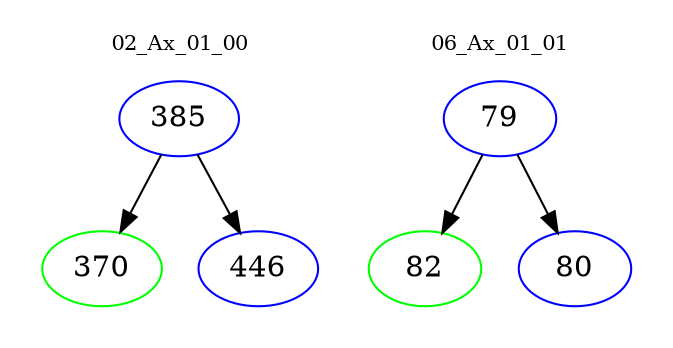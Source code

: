 digraph{
subgraph cluster_0 {
color = white
label = "02_Ax_01_00";
fontsize=10;
T0_385 [label="385", color="blue"]
T0_385 -> T0_370 [color="black"]
T0_370 [label="370", color="green"]
T0_385 -> T0_446 [color="black"]
T0_446 [label="446", color="blue"]
}
subgraph cluster_1 {
color = white
label = "06_Ax_01_01";
fontsize=10;
T1_79 [label="79", color="blue"]
T1_79 -> T1_82 [color="black"]
T1_82 [label="82", color="green"]
T1_79 -> T1_80 [color="black"]
T1_80 [label="80", color="blue"]
}
}
